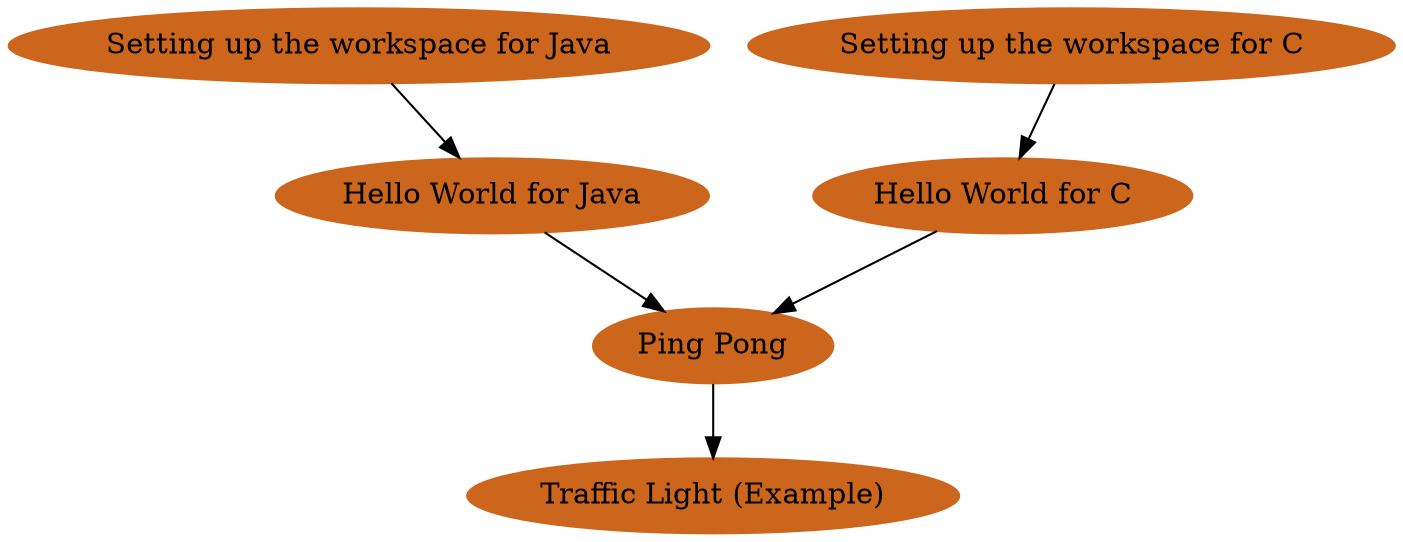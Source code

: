 digraph TutorialStructure {

	node [style=filled color=chocolate3]
	SetupForJava[label="Setting up the workspace for Java" ];
	HelloWorldForJava[label="Hello World for Java"];
	SetupForC[label="Setting up the workspace for C" ];
	HelloWorldForC[label="Hello World for C"];
	PingPong [label="Ping Pong"];
	TrafficLight [label="Traffic Light (Example)"];

	SetupForJava -> HelloWorldForJava;
	SetupForC -> HelloWorldForC;
	HelloWorldForJava -> PingPong;
	HelloWorldForC -> PingPong;
	PingPong -> TrafficLight

}